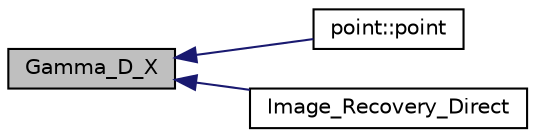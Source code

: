digraph "Gamma_D_X"
{
  edge [fontname="Helvetica",fontsize="10",labelfontname="Helvetica",labelfontsize="10"];
  node [fontname="Helvetica",fontsize="10",shape=record];
  rankdir="LR";
  Node41 [label="Gamma_D_X",height=0.2,width=0.4,color="black", fillcolor="grey75", style="filled", fontcolor="black"];
  Node41 -> Node42 [dir="back",color="midnightblue",fontsize="10",style="solid",fontname="Helvetica"];
  Node42 [label="point::point",height=0.2,width=0.4,color="black", fillcolor="white", style="filled",URL="$classpoint.html#a35a81eb47d874ab0ad36577aad5fc464"];
  Node41 -> Node43 [dir="back",color="midnightblue",fontsize="10",style="solid",fontname="Helvetica"];
  Node43 [label="Image_Recovery_Direct",height=0.2,width=0.4,color="black", fillcolor="white", style="filled",URL="$_image___recovery_8h.html#a15a2b54cb9d8aa4d5abd90802b1bc34c"];
}
